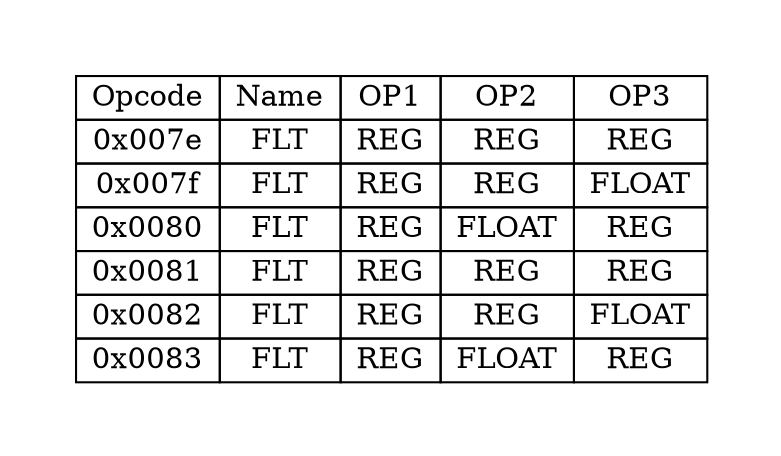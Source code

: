 digraph{
graph [pad="0.5", nodesep="0.5", ranksep="2" ]
node[shape=plain]
Foo [label=<
<table border="0" cellborder="1" cellspacing="0">
<tr><td> Opcode </td> <td> Name </td> <td> OP1 </td><td> OP2 </td><td> OP3 </td> </tr>
<tr><td> 0x007e </td><td> FLT </td><td> REG </td><td> REG </td><td> REG </td> </tr>
<tr><td> 0x007f </td><td> FLT </td><td> REG </td><td> REG </td><td> FLOAT </td> </tr>
<tr><td> 0x0080 </td><td> FLT </td><td> REG </td><td> FLOAT </td><td> REG </td> </tr>
<tr><td> 0x0081 </td><td> FLT </td><td> REG </td><td> REG </td><td> REG </td> </tr>
<tr><td> 0x0082 </td><td> FLT </td><td> REG </td><td> REG </td><td> FLOAT </td> </tr>
<tr><td> 0x0083 </td><td> FLT </td><td> REG </td><td> FLOAT </td><td> REG </td> </tr>
</table>>];
}
